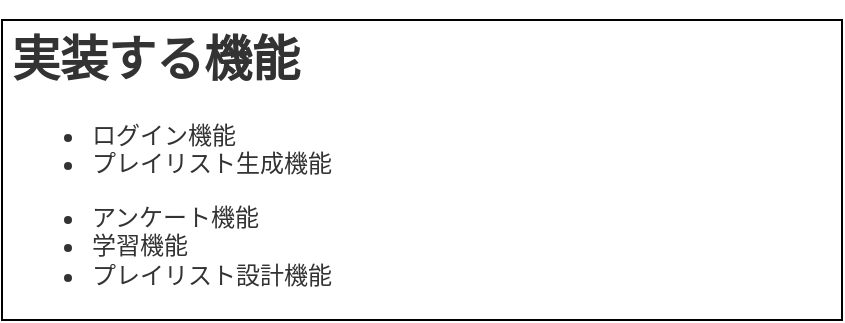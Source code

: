 <mxfile version="14.9.7" type="github">
  <diagram id="X7kwkGdZq3H8oBrxgHaK" name="Page-1">
    <mxGraphModel dx="946" dy="518" grid="1" gridSize="10" guides="1" tooltips="1" connect="1" arrows="1" fold="1" page="1" pageScale="1" pageWidth="827" pageHeight="1169" math="0" shadow="0">
      <root>
        <mxCell id="0" />
        <mxCell id="1" parent="0" />
        <mxCell id="fBUn0Swuh8hTkCifJVkB-2" value="&lt;h1&gt;実装する機能&lt;/h1&gt;&lt;p&gt;&lt;/p&gt;&lt;ul&gt;&lt;li&gt;&lt;font style=&quot;font-size: 12px&quot;&gt;ログイン機能&lt;/font&gt;&lt;/li&gt;&lt;li&gt;プレイリスト生成機能&lt;/li&gt;&lt;/ul&gt;&lt;ul&gt;&lt;li&gt;アンケート機能&lt;/li&gt;&lt;li&gt;学習機能&lt;/li&gt;&lt;li&gt;プレイリスト設計機能&lt;span style=&quot;white-space: pre&quot;&gt;	&lt;/span&gt;&lt;/li&gt;&lt;/ul&gt;&lt;p&gt;&lt;/p&gt;" style="text;html=1;spacing=5;spacingTop=-20;whiteSpace=wrap;overflow=hidden;rounded=0;shadow=0;glass=0;fontColor=#333333;strokeColor=#000000;" vertex="1" parent="1">
          <mxGeometry x="10" y="20" width="420" height="150" as="geometry" />
        </mxCell>
      </root>
    </mxGraphModel>
  </diagram>
</mxfile>
